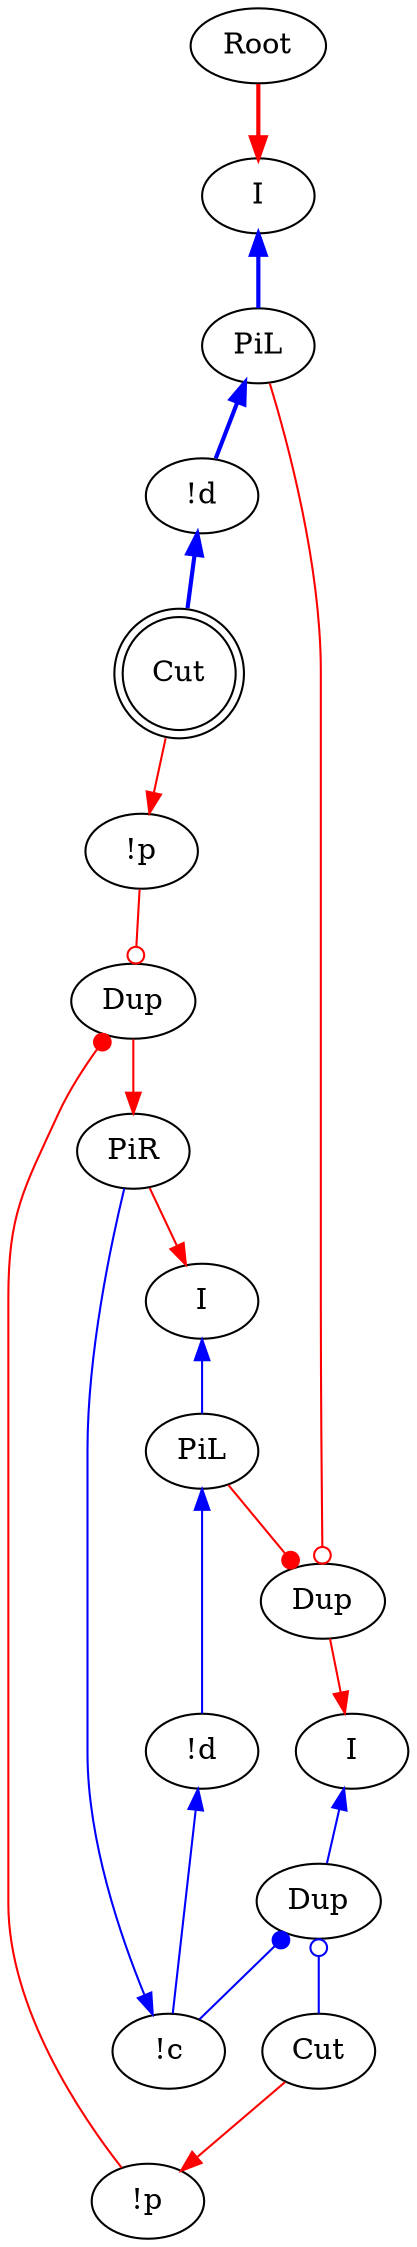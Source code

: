 digraph {
"Root0" [label="Root"]
"I0" [label="I"]
"PiR0" [label="PiR"]
"!c0" [label="!c"]
"!d0" [label="!d"]
"!d1" [label="!d"]
"PiL0" [label="PiL"]
"PiL1" [label="PiL"]
"I1" [label="I"]
"I2" [label="I"]
"Dup0_0" [label="Dup"]
"Dup0_1" [label="Dup"]
"Dup1_0" [label="Dup"]
"!p0" [label="!p"]
"!p1" [label="!p"]
"Cut0" [label="Cut"]
"Cut1" [label="Cut",shape=doublecircle]
"Dup0_0" -> "Cut0"[color=blue,tooltip="e10",arrowtail=odot,dir=back]
"!d1" -> "Cut1"[color=blue,tooltip="e11",penwidth=2,dir=back]
"PiL0" -> "!d0"[color=blue,tooltip="e12",dir=back]
"PiL1" -> "!d1"[color=blue,tooltip="e13",penwidth=2,dir=back]
"I1" -> "PiL0"[color=blue,tooltip="e14",dir=back]
"I2" -> "PiL1"[color=blue,tooltip="e15",penwidth=2,dir=back]
"PiL0" -> "Dup0_1"[color=red,tooltip="e16",arrowhead=dot]
"PiL1" -> "Dup0_1"[color=red,tooltip="e17",arrowhead=odot]
"Cut0" -> "!p0"[color=red,tooltip="e18"]
"Cut1" -> "!p1"[color=red,tooltip="e19"]
"Dup1_0" -> "PiR0"[color=red,tooltip="e2"]
"!p0" -> "Dup1_0"[color=red,tooltip="e20",arrowhead=dot]
"!p1" -> "Dup1_0"[color=red,tooltip="e21",arrowhead=odot]
"!c0" -> "PiR0"[color=blue,tooltip="e4",dir=back]
"PiR0" -> "I1"[color=red,tooltip="e6"]
"Dup0_0" -> "!c0"[color=blue,tooltip="e8",arrowtail=dot,dir=back]
"!d0" -> "!c0"[color=blue,tooltip="e9",dir=back]
"Root0" -> "I2"[color=red,tooltip="ret",penwidth=2]
"I0" -> "Dup0_0"[color=blue,tooltip="x1_o2",dir=back]
"Dup0_1" -> "I0"[color=red,tooltip="x1_o2r"]
}
